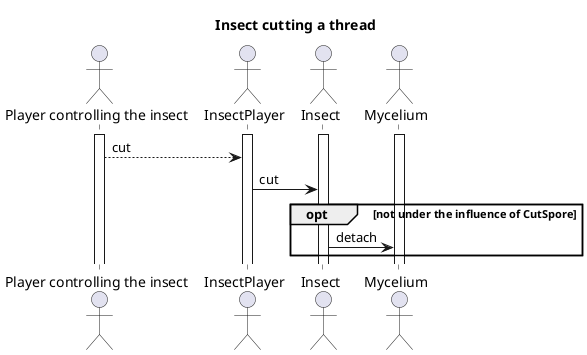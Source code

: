 @startuml Insect thread cutting

title Insect cutting a thread

actor "Player controlling the insect" as P
actor "InsectPlayer" as Ip
actor "Insect" as I
actor "Mycelium" as T

activate P
activate Ip
activate I
activate T

P --> Ip : cut

Ip -> I : cut
opt not under the influence of CutSpore
I -> T : detach


end


@enduml
